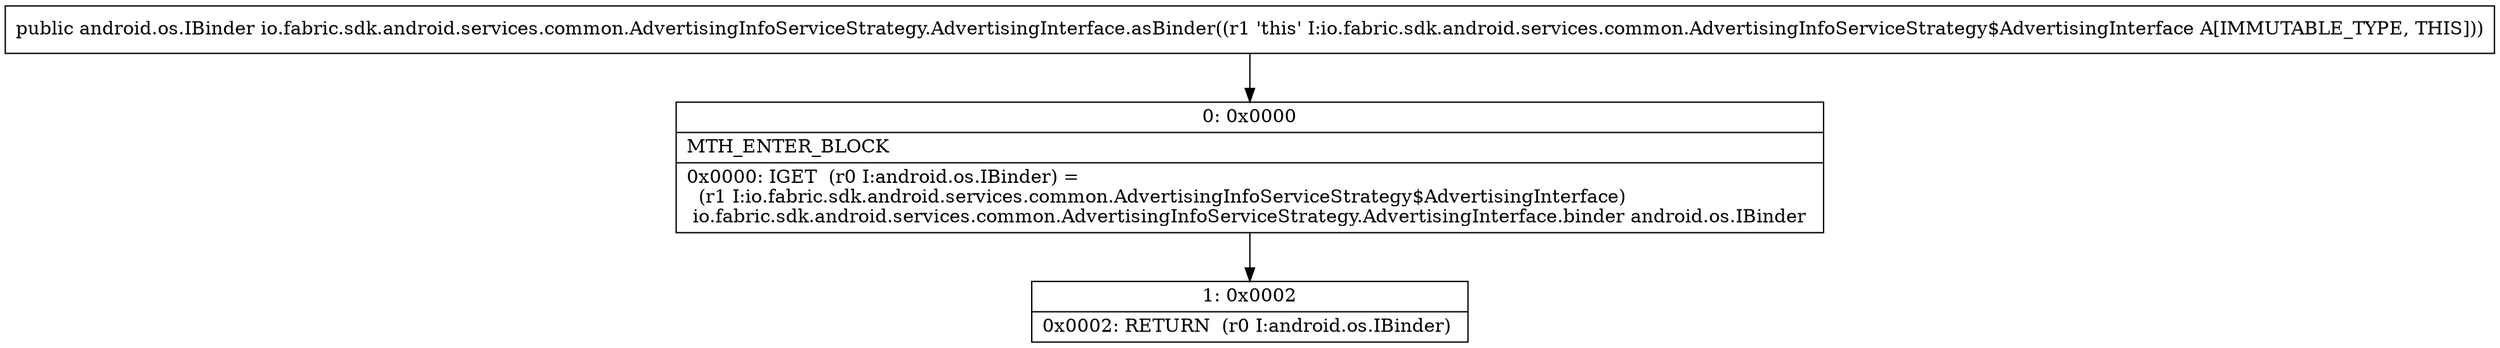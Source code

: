digraph "CFG forio.fabric.sdk.android.services.common.AdvertisingInfoServiceStrategy.AdvertisingInterface.asBinder()Landroid\/os\/IBinder;" {
Node_0 [shape=record,label="{0\:\ 0x0000|MTH_ENTER_BLOCK\l|0x0000: IGET  (r0 I:android.os.IBinder) = \l  (r1 I:io.fabric.sdk.android.services.common.AdvertisingInfoServiceStrategy$AdvertisingInterface)\l io.fabric.sdk.android.services.common.AdvertisingInfoServiceStrategy.AdvertisingInterface.binder android.os.IBinder \l}"];
Node_1 [shape=record,label="{1\:\ 0x0002|0x0002: RETURN  (r0 I:android.os.IBinder) \l}"];
MethodNode[shape=record,label="{public android.os.IBinder io.fabric.sdk.android.services.common.AdvertisingInfoServiceStrategy.AdvertisingInterface.asBinder((r1 'this' I:io.fabric.sdk.android.services.common.AdvertisingInfoServiceStrategy$AdvertisingInterface A[IMMUTABLE_TYPE, THIS])) }"];
MethodNode -> Node_0;
Node_0 -> Node_1;
}

